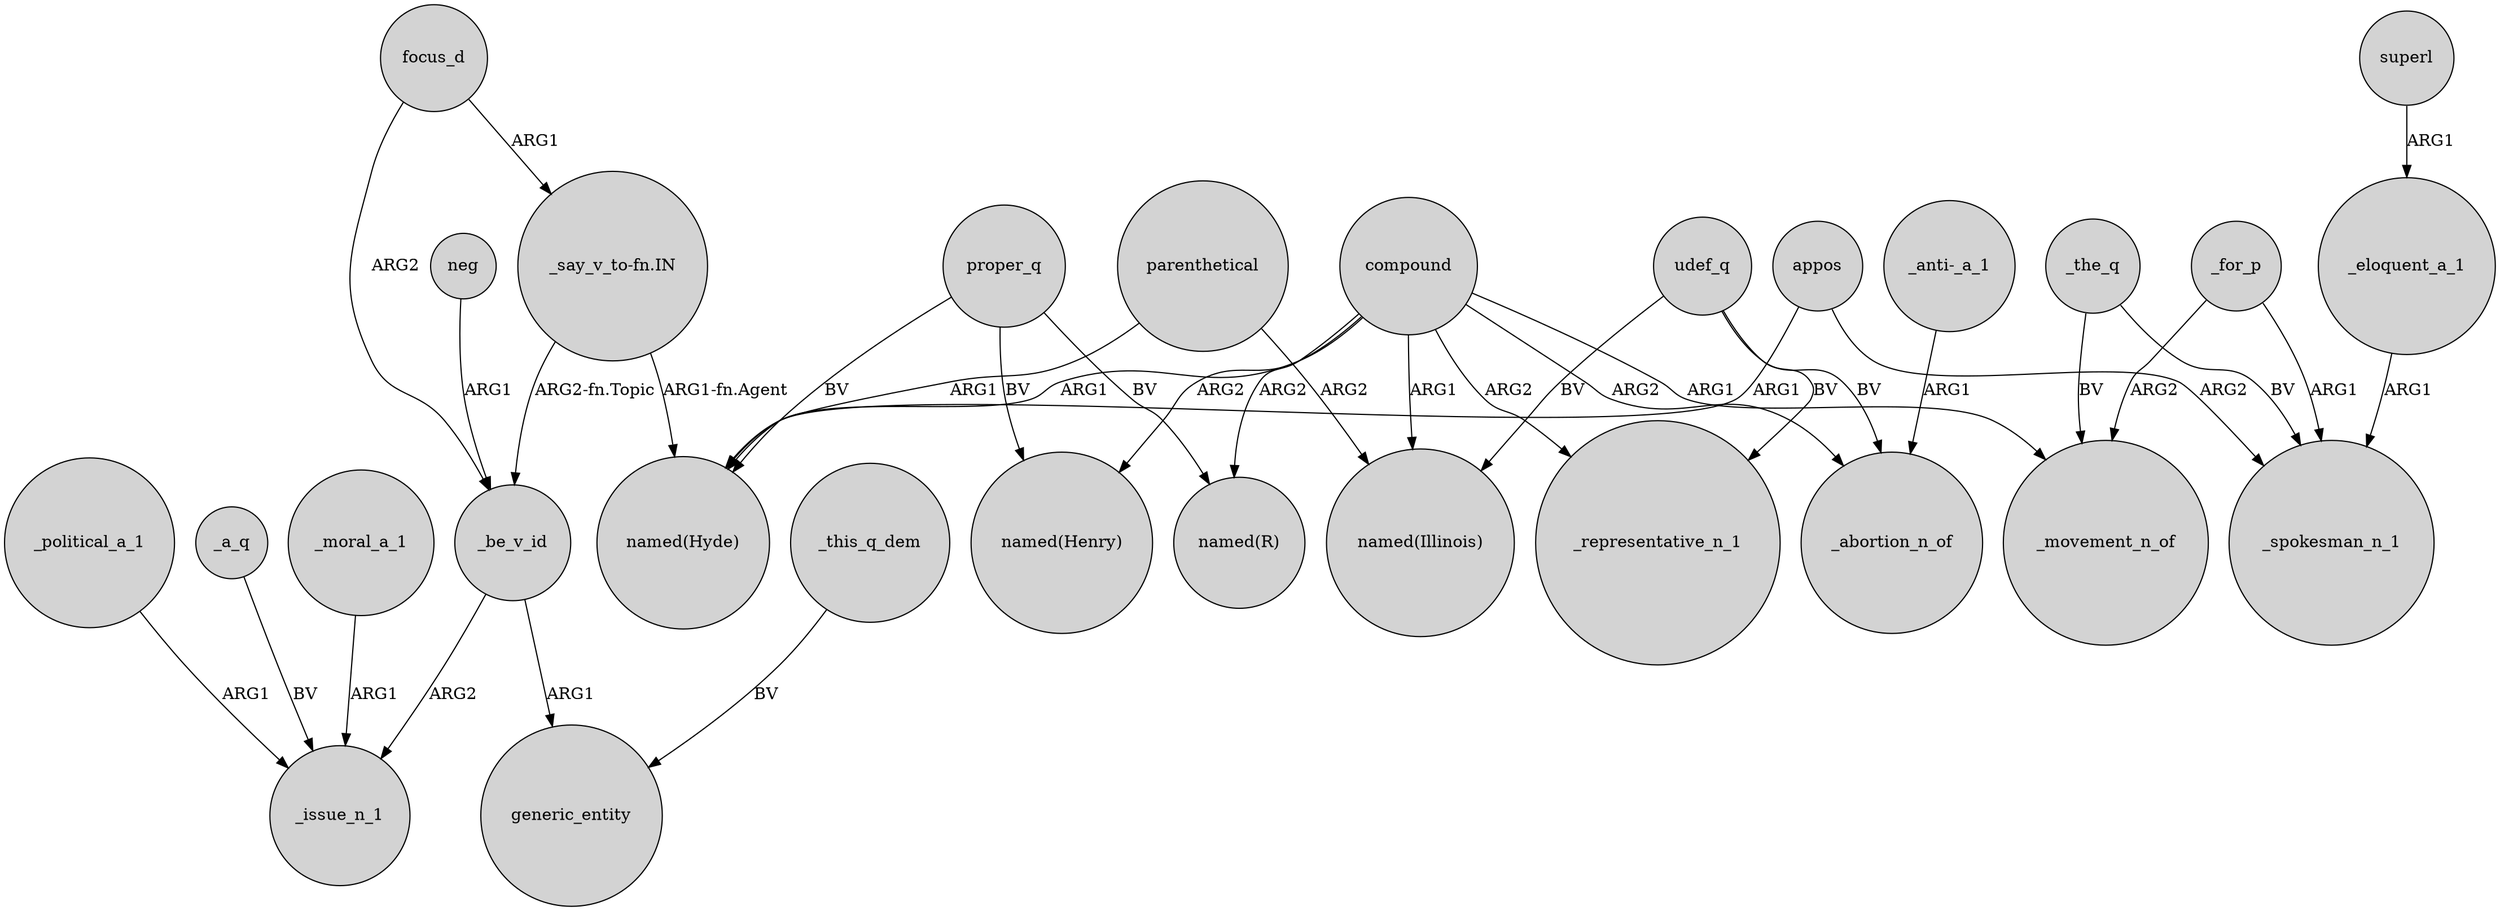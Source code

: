 digraph {
	node [shape=circle style=filled]
	focus_d -> _be_v_id [label=ARG2]
	appos -> _spokesman_n_1 [label=ARG2]
	_for_p -> _spokesman_n_1 [label=ARG1]
	"_anti-_a_1" -> _abortion_n_of [label=ARG1]
	compound -> "named(R)" [label=ARG2]
	"_say_v_to-fn.IN" -> "named(Hyde)" [label="ARG1-fn.Agent"]
	compound -> "named(Illinois)" [label=ARG1]
	parenthetical -> "named(Illinois)" [label=ARG2]
	_eloquent_a_1 -> _spokesman_n_1 [label=ARG1]
	_a_q -> _issue_n_1 [label=BV]
	_be_v_id -> generic_entity [label=ARG1]
	appos -> "named(Hyde)" [label=ARG1]
	"_say_v_to-fn.IN" -> _be_v_id [label="ARG2-fn.Topic"]
	udef_q -> "named(Illinois)" [label=BV]
	compound -> _representative_n_1 [label=ARG2]
	compound -> _movement_n_of [label=ARG1]
	_this_q_dem -> generic_entity [label=BV]
	_the_q -> _movement_n_of [label=BV]
	proper_q -> "named(Henry)" [label=BV]
	_for_p -> _movement_n_of [label=ARG2]
	_be_v_id -> _issue_n_1 [label=ARG2]
	compound -> "named(Hyde)" [label=ARG1]
	parenthetical -> "named(Hyde)" [label=ARG1]
	udef_q -> _representative_n_1 [label=BV]
	compound -> "named(Henry)" [label=ARG2]
	neg -> _be_v_id [label=ARG1]
	proper_q -> "named(Hyde)" [label=BV]
	proper_q -> "named(R)" [label=BV]
	superl -> _eloquent_a_1 [label=ARG1]
	udef_q -> _abortion_n_of [label=BV]
	_the_q -> _spokesman_n_1 [label=BV]
	_moral_a_1 -> _issue_n_1 [label=ARG1]
	compound -> _abortion_n_of [label=ARG2]
	focus_d -> "_say_v_to-fn.IN" [label=ARG1]
	_political_a_1 -> _issue_n_1 [label=ARG1]
}
